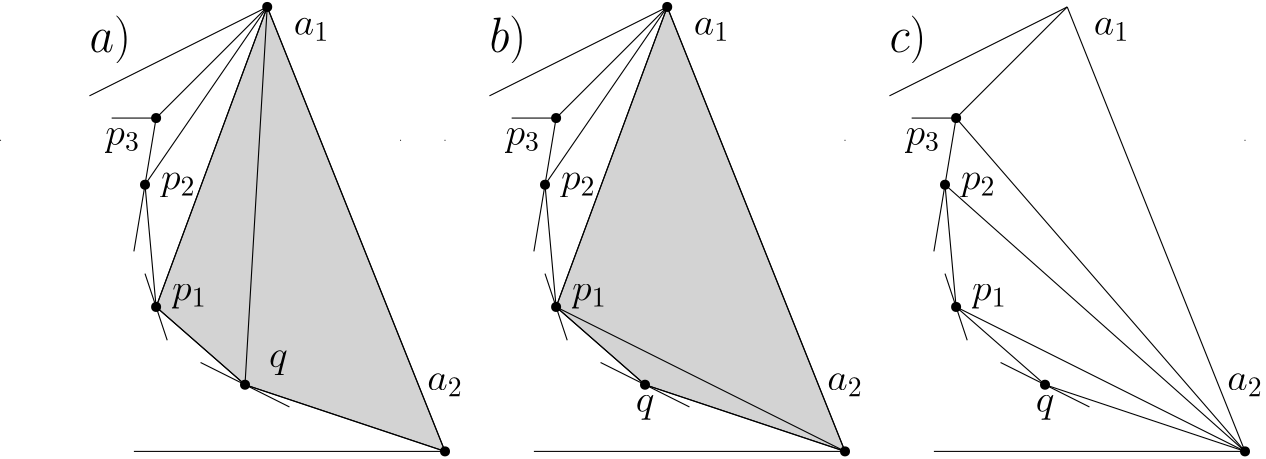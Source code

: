 <?xml version="1.0"?>
<!DOCTYPE ipe SYSTEM "ipe.dtd">
<ipe version="70206" creator="Ipe 7.2.7">
<info created="D:20190702125549" modified="D:20190702154301"/>
<ipestyle name="basic">
<symbol name="arrow/arc(spx)">
<path stroke="sym-stroke" fill="sym-stroke" pen="sym-pen">
0 0 m
-1 0.333 l
-1 -0.333 l
h
</path>
</symbol>
<symbol name="arrow/farc(spx)">
<path stroke="sym-stroke" fill="white" pen="sym-pen">
0 0 m
-1 0.333 l
-1 -0.333 l
h
</path>
</symbol>
<symbol name="arrow/ptarc(spx)">
<path stroke="sym-stroke" fill="sym-stroke" pen="sym-pen">
0 0 m
-1 0.333 l
-0.8 0 l
-1 -0.333 l
h
</path>
</symbol>
<symbol name="arrow/fptarc(spx)">
<path stroke="sym-stroke" fill="white" pen="sym-pen">
0 0 m
-1 0.333 l
-0.8 0 l
-1 -0.333 l
h
</path>
</symbol>
<symbol name="mark/circle(sx)" transformations="translations">
<path fill="sym-stroke">
0.6 0 0 0.6 0 0 e
0.4 0 0 0.4 0 0 e
</path>
</symbol>
<symbol name="mark/disk(sx)" transformations="translations">
<path fill="sym-stroke">
0.6 0 0 0.6 0 0 e
</path>
</symbol>
<symbol name="mark/fdisk(sfx)" transformations="translations">
<group>
<path fill="sym-fill">
0.5 0 0 0.5 0 0 e
</path>
<path fill="sym-stroke" fillrule="eofill">
0.6 0 0 0.6 0 0 e
0.4 0 0 0.4 0 0 e
</path>
</group>
</symbol>
<symbol name="mark/box(sx)" transformations="translations">
<path fill="sym-stroke" fillrule="eofill">
-0.6 -0.6 m
0.6 -0.6 l
0.6 0.6 l
-0.6 0.6 l
h
-0.4 -0.4 m
0.4 -0.4 l
0.4 0.4 l
-0.4 0.4 l
h
</path>
</symbol>
<symbol name="mark/square(sx)" transformations="translations">
<path fill="sym-stroke">
-0.6 -0.6 m
0.6 -0.6 l
0.6 0.6 l
-0.6 0.6 l
h
</path>
</symbol>
<symbol name="mark/fsquare(sfx)" transformations="translations">
<group>
<path fill="sym-fill">
-0.5 -0.5 m
0.5 -0.5 l
0.5 0.5 l
-0.5 0.5 l
h
</path>
<path fill="sym-stroke" fillrule="eofill">
-0.6 -0.6 m
0.6 -0.6 l
0.6 0.6 l
-0.6 0.6 l
h
-0.4 -0.4 m
0.4 -0.4 l
0.4 0.4 l
-0.4 0.4 l
h
</path>
</group>
</symbol>
<symbol name="mark/cross(sx)" transformations="translations">
<group>
<path fill="sym-stroke">
-0.43 -0.57 m
0.57 0.43 l
0.43 0.57 l
-0.57 -0.43 l
h
</path>
<path fill="sym-stroke">
-0.43 0.57 m
0.57 -0.43 l
0.43 -0.57 l
-0.57 0.43 l
h
</path>
</group>
</symbol>
<symbol name="arrow/fnormal(spx)">
<path stroke="sym-stroke" fill="white" pen="sym-pen">
0 0 m
-1 0.333 l
-1 -0.333 l
h
</path>
</symbol>
<symbol name="arrow/pointed(spx)">
<path stroke="sym-stroke" fill="sym-stroke" pen="sym-pen">
0 0 m
-1 0.333 l
-0.8 0 l
-1 -0.333 l
h
</path>
</symbol>
<symbol name="arrow/fpointed(spx)">
<path stroke="sym-stroke" fill="white" pen="sym-pen">
0 0 m
-1 0.333 l
-0.8 0 l
-1 -0.333 l
h
</path>
</symbol>
<symbol name="arrow/linear(spx)">
<path stroke="sym-stroke" pen="sym-pen">
-1 0.333 m
0 0 l
-1 -0.333 l
</path>
</symbol>
<symbol name="arrow/fdouble(spx)">
<path stroke="sym-stroke" fill="white" pen="sym-pen">
0 0 m
-1 0.333 l
-1 -0.333 l
h
-1 0 m
-2 0.333 l
-2 -0.333 l
h
</path>
</symbol>
<symbol name="arrow/double(spx)">
<path stroke="sym-stroke" fill="sym-stroke" pen="sym-pen">
0 0 m
-1 0.333 l
-1 -0.333 l
h
-1 0 m
-2 0.333 l
-2 -0.333 l
h
</path>
</symbol>
<pen name="heavier" value="0.8"/>
<pen name="fat" value="1.2"/>
<pen name="ultrafat" value="2"/>
<symbolsize name="large" value="5"/>
<symbolsize name="small" value="2"/>
<symbolsize name="tiny" value="1.1"/>
<arrowsize name="large" value="10"/>
<arrowsize name="small" value="5"/>
<arrowsize name="tiny" value="3"/>
<color name="red" value="1 0 0"/>
<color name="green" value="0 1 0"/>
<color name="blue" value="0 0 1"/>
<color name="yellow" value="1 1 0"/>
<color name="orange" value="1 0.647 0"/>
<color name="gold" value="1 0.843 0"/>
<color name="purple" value="0.627 0.125 0.941"/>
<color name="gray" value="0.745"/>
<color name="brown" value="0.647 0.165 0.165"/>
<color name="navy" value="0 0 0.502"/>
<color name="pink" value="1 0.753 0.796"/>
<color name="seagreen" value="0.18 0.545 0.341"/>
<color name="turquoise" value="0.251 0.878 0.816"/>
<color name="violet" value="0.933 0.51 0.933"/>
<color name="darkblue" value="0 0 0.545"/>
<color name="darkcyan" value="0 0.545 0.545"/>
<color name="darkgray" value="0.663"/>
<color name="darkgreen" value="0 0.392 0"/>
<color name="darkmagenta" value="0.545 0 0.545"/>
<color name="darkorange" value="1 0.549 0"/>
<color name="darkred" value="0.545 0 0"/>
<color name="lightblue" value="0.678 0.847 0.902"/>
<color name="lightcyan" value="0.878 1 1"/>
<color name="lightgray" value="0.827"/>
<color name="lightgreen" value="0.565 0.933 0.565"/>
<color name="lightyellow" value="1 1 0.878"/>
<dashstyle name="dashed" value="[4] 0"/>
<dashstyle name="dotted" value="[1 3] 0"/>
<dashstyle name="dash dotted" value="[4 2 1 2] 0"/>
<dashstyle name="dash dot dotted" value="[4 2 1 2 1 2] 0"/>
<textsize name="large" value="\large"/>
<textsize name="Large" value="\Large"/>
<textsize name="LARGE" value="\LARGE"/>
<textsize name="huge" value="\huge"/>
<textsize name="Huge" value="\Huge"/>
<textsize name="small" value="\small"/>
<textsize name="footnote" value="\footnotesize"/>
<textsize name="tiny" value="\tiny"/>
<textstyle name="center" begin="\begin{center}" end="\end{center}"/>
<textstyle name="itemize" begin="\begin{itemize}" end="\end{itemize}"/>
<textstyle name="item" begin="\begin{itemize}\item{}" end="\end{itemize}"/>
<gridsize name="4 pts" value="4"/>
<gridsize name="8 pts (~3 mm)" value="8"/>
<gridsize name="16 pts (~6 mm)" value="16"/>
<gridsize name="32 pts (~12 mm)" value="32"/>
<gridsize name="10 pts (~3.5 mm)" value="10"/>
<gridsize name="20 pts (~7 mm)" value="20"/>
<gridsize name="14 pts (~5 mm)" value="14"/>
<gridsize name="28 pts (~10 mm)" value="28"/>
<gridsize name="56 pts (~20 mm)" value="56"/>
<anglesize name="90 deg" value="90"/>
<anglesize name="60 deg" value="60"/>
<anglesize name="45 deg" value="45"/>
<anglesize name="30 deg" value="30"/>
<anglesize name="22.5 deg" value="22.5"/>
<opacity name="10%" value="0.1"/>
<opacity name="30%" value="0.3"/>
<opacity name="50%" value="0.5"/>
<opacity name="75%" value="0.75"/>
<tiling name="falling" angle="-60" step="4" width="1"/>
<tiling name="rising" angle="30" step="4" width="1"/>
</ipestyle>
<page>
<layer name="alpha"/>
<view layers="alpha" active="alpha"/>
<path layer="alpha" stroke="black" cap="1">
32 400 m
32 400 l
</path>
<path stroke="black" fill="lightgray">
128 448 m
88 340 l
120 312 l
192 288 l
128 448 l
</path>
<path stroke="black">
128 448 m
192 288 l
</path>
<path stroke="black">
128 448 m
88 408 l
72 408 l
</path>
<path stroke="black">
88 408 m
80 360 l
</path>
<path stroke="black">
84 384 m
88 340 l
</path>
<path stroke="black">
84 384 m
128 448 l
</path>
<path stroke="black">
88 340 m
128 448 l
</path>
<path stroke="black">
192 288 m
120 312 l
</path>
<path stroke="black">
120 312 m
88 340 l
</path>
<path stroke="black">
120 312 m
128 448 l
</path>
<path stroke="black">
92 328 m
84 352 l
</path>
<path stroke="black">
136 304 m
104 320 l
</path>
<use name="mark/disk(sx)" pos="128 448" size="normal" stroke="black"/>
<use name="mark/disk(sx)" pos="88 408" size="normal" stroke="black"/>
<use name="mark/disk(sx)" pos="84 384" size="normal" stroke="black"/>
<use name="mark/disk(sx)" pos="88 340" size="normal" stroke="black"/>
<use name="mark/disk(sx)" pos="120 312" size="normal" stroke="black"/>
<use name="mark/disk(sx)" pos="192 288" size="normal" stroke="black"/>
<path stroke="black">
128 448 m
64 416 l
</path>
<path stroke="black">
192 288 m
80 288 l
</path>
<text matrix="1 0 0 1 0 -8" transformations="translations" pos="144 448" stroke="black" type="label" width="12.853" height="6.179" depth="2.15" halign="center" valign="center" size="Large" style="math">a_1</text>
<text matrix="1 0 0 1 0 40" transformations="translations" pos="192 272" stroke="black" type="label" width="12.853" height="6.179" depth="2.15" halign="center" valign="center" size="Large" style="math">a_2</text>
<path matrix="1 0 0 1 160 0" stroke="black" cap="1">
32 400 m
32 400 l
</path>
<text matrix="1 0 0 1 -60 48" transformations="translations" pos="192 272" stroke="black" type="label" width="6.743" height="6.176" depth="2.79" halign="center" valign="center" size="Large" style="math">q
</text>
<text matrix="1 0 0 1 -92 72" transformations="translations" pos="192 272" stroke="black" type="label" width="12.53" height="6.176" depth="2.79" halign="center" valign="center" size="Large" style="math">p_1</text>
<text matrix="1 0 0 1 -96 112" transformations="translations" pos="192 272" stroke="black" type="label" width="12.53" height="6.176" depth="2.79" halign="center" valign="center" size="Large" style="math">p_2</text>
<text matrix="1 0 0 1 -116 128" transformations="translations" pos="192 272" stroke="black" type="label" width="12.53" height="6.176" depth="2.79" halign="center" valign="center" size="Large" style="math">p_3</text>
<path matrix="1 0 0 1 144 0" stroke="black" cap="1">
32 400 m
32 400 l
</path>
<path matrix="1 0 0 1 144 0" stroke="black" fill="lightgray">
128 448 m
88 340 l
120 312 l
192 288 l
128 448 l
</path>
<path matrix="1 0 0 1 144 0" stroke="black">
128 448 m
192 288 l
</path>
<path matrix="1 0 0 1 144 0" stroke="black">
128 448 m
88 408 l
72 408 l
</path>
<path matrix="1 0 0 1 144 0" stroke="black">
88 408 m
80 360 l
</path>
<path matrix="1 0 0 1 144 0" stroke="black">
84 384 m
88 340 l
</path>
<path matrix="1 0 0 1 144 0" stroke="black">
84 384 m
128 448 l
</path>
<path matrix="1 0 0 1 144 0" stroke="black">
88 340 m
128 448 l
</path>
<path matrix="1 0 0 1 144 0" stroke="black">
192 288 m
120 312 l
</path>
<path matrix="1 0 0 1 144 0" stroke="black">
120 312 m
88 340 l
</path>
<path matrix="1 0 0 1 144 0" stroke="black">
92 328 m
84 352 l
</path>
<path matrix="1 0 0 1 144 0" stroke="black">
136 304 m
104 320 l
</path>
<use matrix="1 0 0 1 144 0" name="mark/disk(sx)" pos="128 448" size="normal" stroke="black"/>
<use matrix="1 0 0 1 144 0" name="mark/disk(sx)" pos="88 408" size="normal" stroke="black"/>
<use matrix="1 0 0 1 144 0" name="mark/disk(sx)" pos="84 384" size="normal" stroke="black"/>
<use matrix="1 0 0 1 144 0" name="mark/disk(sx)" pos="88 340" size="normal" stroke="black"/>
<use matrix="1 0 0 1 144 0" name="mark/disk(sx)" pos="120 312" size="normal" stroke="black"/>
<use matrix="1 0 0 1 144 0" name="mark/disk(sx)" pos="192 288" size="normal" stroke="black"/>
<path matrix="1 0 0 1 144 0" stroke="black">
128 448 m
64 416 l
</path>
<path matrix="1 0 0 1 144 0" stroke="black">
192 288 m
80 288 l
</path>
<text matrix="1 0 0 1 144 -8" transformations="translations" pos="144 448" stroke="black" type="label" width="12.853" height="6.179" depth="2.15" halign="center" valign="center" size="Large" style="math">a_1</text>
<text matrix="1 0 0 1 144 40" transformations="translations" pos="192 272" stroke="black" type="label" width="12.853" height="6.179" depth="2.15" halign="center" valign="center" size="Large" style="math">a_2</text>
<path matrix="1 0 0 1 304 0" stroke="black" cap="1">
32 400 m
32 400 l
</path>
<text matrix="1 0 0 1 72 32" transformations="translations" pos="192 272" stroke="black" type="label" width="6.743" height="6.176" depth="2.79" halign="center" valign="center" size="Large" style="math">q
</text>
<text matrix="1 0 0 1 52 72" transformations="translations" pos="192 272" stroke="black" type="label" width="12.53" height="6.176" depth="2.79" halign="center" valign="center" size="Large" style="math">p_1</text>
<text matrix="1 0 0 1 48 112" transformations="translations" pos="192 272" stroke="black" type="label" width="12.53" height="6.176" depth="2.79" halign="center" valign="center" size="Large" style="math">p_2</text>
<text matrix="1 0 0 1 28 128" transformations="translations" pos="192 272" stroke="black" type="label" width="12.53" height="6.176" depth="2.79" halign="center" valign="center" size="Large" style="math">p_3</text>
<path stroke="black">
232 340 m
336 288 l
</path>
<path matrix="1 0 0 1 288 0" stroke="black">
128 448 m
192 288 l
</path>
<path matrix="1 0 0 1 288 0" stroke="black">
128 448 m
88 408 l
72 408 l
</path>
<path matrix="1 0 0 1 288 0" stroke="black">
88 408 m
80 360 l
</path>
<path matrix="1 0 0 1 288 0" stroke="black">
84 384 m
88 340 l
</path>
<path matrix="1 0 0 1 288 0" stroke="black">
192 288 m
120 312 l
</path>
<path matrix="1 0 0 1 288 0" stroke="black">
120 312 m
88 340 l
</path>
<path matrix="1 0 0 1 288 0" stroke="black">
92 328 m
84 352 l
</path>
<path matrix="1 0 0 1 288 0" stroke="black">
136 304 m
104 320 l
</path>
<use matrix="1 0 0 1 288 0" name="mark/disk(sx)" pos="88 408" size="normal" stroke="black"/>
<use matrix="1 0 0 1 288 0" name="mark/disk(sx)" pos="84 384" size="normal" stroke="black"/>
<use matrix="1 0 0 1 288 0" name="mark/disk(sx)" pos="88 340" size="normal" stroke="black"/>
<use matrix="1 0 0 1 288 0" name="mark/disk(sx)" pos="120 312" size="normal" stroke="black"/>
<use matrix="1 0 0 1 288 0" name="mark/disk(sx)" pos="192 288" size="normal" stroke="black"/>
<path matrix="1 0 0 1 288 0" stroke="black">
128 448 m
64 416 l
</path>
<path matrix="1 0 0 1 288 0" stroke="black">
192 288 m
80 288 l
</path>
<text matrix="1 0 0 1 288 -8" transformations="translations" pos="144 448" stroke="black" type="label" width="12.853" height="6.179" depth="2.15" halign="center" valign="center" size="Large" style="math">a_1</text>
<text matrix="1 0 0 1 288 40" transformations="translations" pos="192 272" stroke="black" type="label" width="12.853" height="6.179" depth="2.15" halign="center" valign="center" size="Large" style="math">a_2</text>
<path matrix="1 0 0 1 448 0" stroke="black" cap="1">
32 400 m
32 400 l
</path>
<text matrix="1 0 0 1 216 32" transformations="translations" pos="192 272" stroke="black" type="label" width="6.743" height="6.176" depth="2.79" halign="center" valign="center" size="Large" style="math">q
</text>
<text matrix="1 0 0 1 196 72" transformations="translations" pos="192 272" stroke="black" type="label" width="12.53" height="6.176" depth="2.79" halign="center" valign="center" size="Large" style="math">p_1</text>
<text matrix="1 0 0 1 192 112" transformations="translations" pos="192 272" stroke="black" type="label" width="12.53" height="6.176" depth="2.79" halign="center" valign="center" size="Large" style="math">p_2</text>
<text matrix="1 0 0 1 172 128" transformations="translations" pos="192 272" stroke="black" type="label" width="12.53" height="6.176" depth="2.79" halign="center" valign="center" size="Large" style="math">p_3</text>
<path matrix="1 0 0 1 144 0" stroke="black">
232 340 m
336 288 l
</path>
<path stroke="black">
480 288 m
372 384 l
</path>
<path stroke="black">
480 288 m
376 408 l
</path>
<text transformations="translations" pos="64 432" stroke="black" type="label" width="14.945" height="12.896" depth="4.29" valign="baseline" size="LARGE" style="math">a)</text>
<text matrix="1 0 0 1 144 0" transformations="translations" pos="64 432" stroke="black" type="label" width="13.264" height="12.896" depth="4.29" valign="baseline" size="LARGE" style="math">b)</text>
<text matrix="1 0 0 1 288 0" transformations="translations" pos="64 432" stroke="black" type="label" width="13.351" height="12.896" depth="4.29" valign="baseline" size="LARGE" style="math">c)
</text>
</page>
</ipe>
